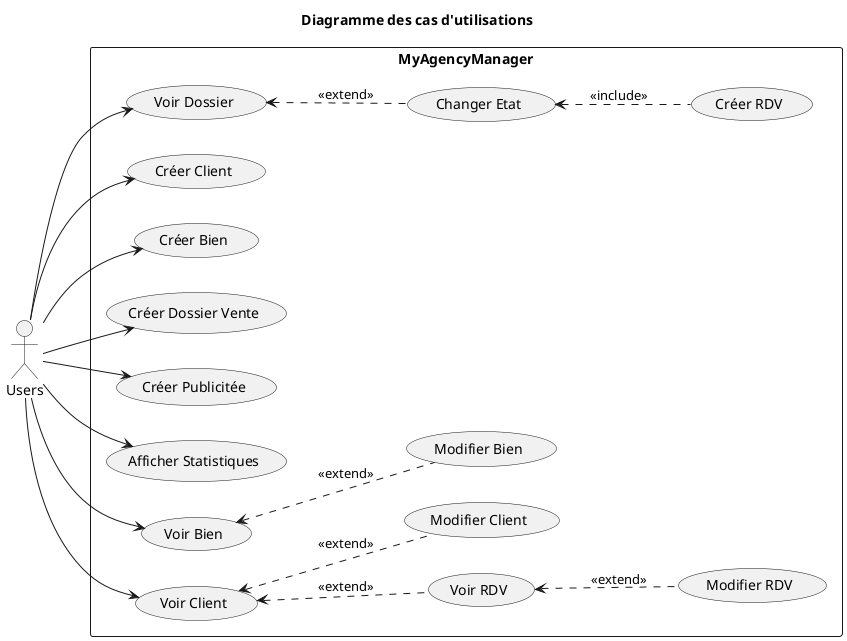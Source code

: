@startuml

title Diagramme des cas d'utilisations

:Users: as U

rectangle MyAgencyManager{
  (Créer Client) as CC
  (Créer Bien) as CB
  (Créer RDV) as CR
  (Créer Dossier Vente) as CD
  (Créer Publicitée) as CP
  (Changer Etat) as CE
(Afficher Statistiques) as AS

  (Voir Bien) as VB
  (Voir Client) as VC
  (Voir RDV) as VR
  (Voir Dossier) as VD
  (Modifier Bien) as MB
  (Modifier Client) as MC
  (Modifier RDV) as MR
}

left to right direction
U -->CC
U -->CB
U -->CD
U -->CP


U -> VD
VD <.. CE : <<extend>>
CE <.. CR : <<include>>

U --> VC
VC <.. MC : <<extend>>
VC <.. VR : <<extend>>
VR <.. MR : <<extend>>
U --> VB
VB <.. MB : <<extend>>
U -->AS


@enduml

